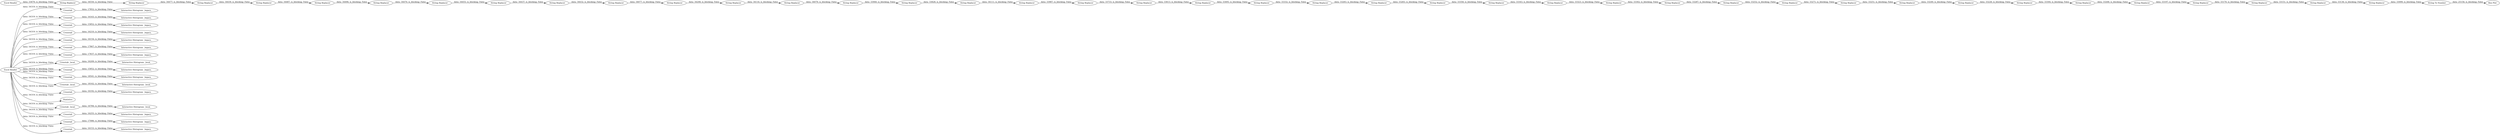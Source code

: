 digraph {
	"5810850565424139387_60" [label=Crosstab]
	"5810850565424139387_79" [label="Interactive Histogram _legacy_"]
	"5810850565424139387_101" [label="String Replacer"]
	"5810850565424139387_51" [label="String Replacer"]
	"5810850565424139387_58" [label="Box Plot"]
	"5810850565424139387_47" [label="String To Number"]
	"5810850565424139387_52" [label="String Replacer"]
	"5810850565424139387_110" [label="String Replacer"]
	"5810850565424139387_53" [label="String Replacer"]
	"5810850565424139387_64" [label=Crosstab]
	"5810850565424139387_114" [label="String Replacer"]
	"5810850565424139387_107" [label="String Replacer"]
	"5810850565424139387_106" [label="String Replacer"]
	"5810850565424139387_71" [label=Crosstab]
	"5810850565424139387_55" [label="String Replacer"]
	"5810850565424139387_44" [label="String Replacer"]
	"5810850565424139387_66" [label="Interactive Histogram _legacy_"]
	"5810850565424139387_6" [label="Interactive Histogram _local_"]
	"5810850565424139387_50" [label="String Replacer"]
	"5810850565424139387_104" [label="String Replacer"]
	"5810850565424139387_93" [label="String Replacer"]
	"5810850565424139387_63" [label=Crosstab]
	"5810850565424139387_62" [label=Crosstab]
	"5810850565424139387_99" [label="String Replacer"]
	"5810850565424139387_67" [label="Interactive Histogram _legacy_"]
	"5810850565424139387_103" [label="String Replacer"]
	"5810850565424139387_75" [label="Interactive Histogram _legacy_"]
	"5810850565424139387_87" [label="String Replacer"]
	"5810850565424139387_76" [label=Crosstab]
	"5810850565424139387_81" [label=Crosstab]
	"5810850565424139387_46" [label="String Replacer"]
	"5810850565424139387_2" [label="Crosstab _local_"]
	"5810850565424139387_95" [label="String Replacer"]
	"5810850565424139387_65" [label="Interactive Histogram _legacy_"]
	"5810850565424139387_112" [label="String Replacer"]
	"5810850565424139387_91" [label="String Replacer"]
	"5810850565424139387_105" [label="String Replacer"]
	"5810850565424139387_69" [label="Interactive Histogram _legacy_"]
	"5810850565424139387_109" [label="String Replacer"]
	"5810850565424139387_49" [label="String Replacer"]
	"5810850565424139387_113" [label="String Replacer"]
	"5810850565424139387_82" [label=Crosstab]
	"5810850565424139387_70" [label=Crosstab]
	"5810850565424139387_7" [label="Crosstab _local_"]
	"5810850565424139387_3" [label="Interactive Histogram _local_"]
	"5810850565424139387_59" [label="Excel Reader"]
	"5810850565424139387_111" [label="String Replacer"]
	"5810850565424139387_85" [label="Interactive Histogram _legacy_"]
	"5810850565424139387_4" [label="Interactive Histogram _local_"]
	"5810850565424139387_97" [label="String Replacer"]
	"5810850565424139387_73" [label="Interactive Histogram _legacy_"]
	"5810850565424139387_94" [label="String Replacer"]
	"5810850565424139387_100" [label="String Replacer"]
	"5810850565424139387_45" [label="String Replacer"]
	"5810850565424139387_96" [label="String Replacer"]
	"5810850565424139387_86" [label="Excel Reader"]
	"5810850565424139387_72" [label=Crosstab]
	"5810850565424139387_90" [label="String Replacer"]
	"5810850565424139387_8" [label=Statistics]
	"5810850565424139387_88" [label="String Replacer"]
	"5810850565424139387_98" [label="String Replacer"]
	"5810850565424139387_5" [label="Crosstab _local_"]
	"5810850565424139387_43" [label="String Replacer"]
	"5810850565424139387_54" [label="String Replacer"]
	"5810850565424139387_68" [label="Interactive Histogram _legacy_"]
	"5810850565424139387_78" [label="Interactive Histogram _legacy_"]
	"5810850565424139387_83" [label="Interactive Histogram _legacy_"]
	"5810850565424139387_92" [label="String Replacer"]
	"5810850565424139387_48" [label="String Replacer"]
	"5810850565424139387_102" [label="String Replacer"]
	"5810850565424139387_74" [label="Interactive Histogram _legacy_"]
	"5810850565424139387_77" [label=Crosstab]
	"5810850565424139387_80" [label=Crosstab]
	"5810850565424139387_84" [label="Interactive Histogram _legacy_"]
	"5810850565424139387_89" [label="String Replacer"]
	"5810850565424139387_61" [label=Crosstab]
	"5810850565424139387_108" [label="String Replacer"]
	"5810850565424139387_102" -> "5810850565424139387_103" [label="data: 33252; is_blocking: False"]
	"5810850565424139387_2" -> "5810850565424139387_3" [label="data: 16209; is_blocking: False"]
	"5810850565424139387_91" -> "5810850565424139387_92" [label="data: 33987; is_blocking: False"]
	"5810850565424139387_59" -> "5810850565424139387_5" [label="data: 34319; is_blocking: False"]
	"5810850565424139387_51" -> "5810850565424139387_48" [label="data: 34470; is_blocking: False"]
	"5810850565424139387_47" -> "5810850565424139387_58" [label="data: 25156; is_blocking: False"]
	"5810850565424139387_59" -> "5810850565424139387_71" [label="data: 34319; is_blocking: False"]
	"5810850565424139387_98" -> "5810850565424139387_99" [label="data: 33343; is_blocking: False"]
	"5810850565424139387_81" -> "5810850565424139387_84" [label="data: 17837; is_blocking: False"]
	"5810850565424139387_106" -> "5810850565424139387_107" [label="data: 33249; is_blocking: False"]
	"5810850565424139387_48" -> "5810850565424139387_49" [label="data: 34455; is_blocking: False"]
	"5810850565424139387_59" -> "5810850565424139387_80" [label="data: 34319; is_blocking: False"]
	"5810850565424139387_88" -> "5810850565424139387_89" [label="data: 33828; is_blocking: False"]
	"5810850565424139387_76" -> "5810850565424139387_78" [label="data: 17867; is_blocking: False"]
	"5810850565424139387_55" -> "5810850565424139387_87" [label="data: 34079; is_blocking: False"]
	"5810850565424139387_94" -> "5810850565424139387_104" [label="data: 33495; is_blocking: False"]
	"5810850565424139387_86" -> "5810850565424139387_43" [label="data: 33679; is_blocking: False"]
	"5810850565424139387_5" -> "5810850565424139387_4" [label="data: 16784; is_blocking: False"]
	"5810850565424139387_80" -> "5810850565424139387_83" [label="data: 17086; is_blocking: False"]
	"5810850565424139387_97" -> "5810850565424139387_98" [label="data: 33358; is_blocking: False"]
	"5810850565424139387_103" -> "5810850565424139387_105" [label="data: 33271; is_blocking: False"]
	"5810850565424139387_107" -> "5810850565424139387_108" [label="data: 33228; is_blocking: False"]
	"5810850565424139387_114" -> "5810850565424139387_47" [label="data: 33099; is_blocking: False"]
	"5810850565424139387_59" -> "5810850565424139387_72" [label="data: 34319; is_blocking: False"]
	"5810850565424139387_59" -> "5810850565424139387_70" [label="data: 34319; is_blocking: False"]
	"5810850565424139387_59" -> "5810850565424139387_62" [label="data: 34319; is_blocking: False"]
	"5810850565424139387_59" -> "5810850565424139387_64" [label="data: 34319; is_blocking: False"]
	"5810850565424139387_62" -> "5810850565424139387_67" [label="data: 16154; is_blocking: False"]
	"5810850565424139387_43" -> "5810850565424139387_44" [label="data: 34550; is_blocking: False"]
	"5810850565424139387_50" -> "5810850565424139387_51" [label="data: 34496; is_blocking: False"]
	"5810850565424139387_53" -> "5810850565424139387_90" [label="data: 34432; is_blocking: False"]
	"5810850565424139387_59" -> "5810850565424139387_82" [label="data: 34319; is_blocking: False"]
	"5810850565424139387_70" -> "5810850565424139387_73" [label="data: 18541; is_blocking: False"]
	"5810850565424139387_7" -> "5810850565424139387_6" [label="data: 18162; is_blocking: False"]
	"5810850565424139387_82" -> "5810850565424139387_85" [label="data: 15852; is_blocking: False"]
	"5810850565424139387_72" -> "5810850565424139387_75" [label="data: 16192; is_blocking: False"]
	"5810850565424139387_99" -> "5810850565424139387_100" [label="data: 33323; is_blocking: False"]
	"5810850565424139387_64" -> "5810850565424139387_69" [label="data: 16163; is_blocking: False"]
	"5810850565424139387_52" -> "5810850565424139387_54" [label="data: 34208; is_blocking: False"]
	"5810850565424139387_59" -> "5810850565424139387_81" [label="data: 34319; is_blocking: False"]
	"5810850565424139387_96" -> "5810850565424139387_97" [label="data: 33283; is_blocking: False"]
	"5810850565424139387_59" -> "5810850565424139387_77" [label="data: 34319; is_blocking: False"]
	"5810850565424139387_104" -> "5810850565424139387_95" [label="data: 33332; is_blocking: False"]
	"5810850565424139387_105" -> "5810850565424139387_106" [label="data: 33251; is_blocking: False"]
	"5810850565424139387_61" -> "5810850565424139387_66" [label="data: 16153; is_blocking: False"]
	"5810850565424139387_59" -> "5810850565424139387_76" [label="data: 34319; is_blocking: False"]
	"5810850565424139387_77" -> "5810850565424139387_79" [label="data: 16255; is_blocking: False"]
	"5810850565424139387_59" -> "5810850565424139387_61" [label="data: 34319; is_blocking: False"]
	"5810850565424139387_59" -> "5810850565424139387_60" [label="data: 34319; is_blocking: False"]
	"5810850565424139387_59" -> "5810850565424139387_63" [label="data: 34319; is_blocking: False"]
	"5810850565424139387_95" -> "5810850565424139387_96" [label="data: 33283; is_blocking: False"]
	"5810850565424139387_49" -> "5810850565424139387_53" [label="data: 34437; is_blocking: False"]
	"5810850565424139387_90" -> "5810850565424139387_52" [label="data: 34077; is_blocking: False"]
	"5810850565424139387_100" -> "5810850565424139387_101" [label="data: 33302; is_blocking: False"]
	"5810850565424139387_110" -> "5810850565424139387_111" [label="data: 33197; is_blocking: False"]
	"5810850565424139387_44" -> "5810850565424139387_45" [label="data: 34477; is_blocking: False"]
	"5810850565424139387_59" -> "5810850565424139387_7" [label="data: 34319; is_blocking: False"]
	"5810850565424139387_45" -> "5810850565424139387_46" [label="data: 34439; is_blocking: False"]
	"5810850565424139387_59" -> "5810850565424139387_2" [label="data: 34319; is_blocking: False"]
	"5810850565424139387_101" -> "5810850565424139387_102" [label="data: 33287; is_blocking: False"]
	"5810850565424139387_46" -> "5810850565424139387_50" [label="data: 34487; is_blocking: False"]
	"5810850565424139387_63" -> "5810850565424139387_68" [label="data: 16210; is_blocking: False"]
	"5810850565424139387_60" -> "5810850565424139387_65" [label="data: 17852; is_blocking: False"]
	"5810850565424139387_87" -> "5810850565424139387_88" [label="data: 33940; is_blocking: False"]
	"5810850565424139387_59" -> "5810850565424139387_8" [label="data: 34319; is_blocking: False"]
	"5810850565424139387_108" -> "5810850565424139387_109" [label="data: 33304; is_blocking: False"]
	"5810850565424139387_71" -> "5810850565424139387_74" [label="data: 15852; is_blocking: False"]
	"5810850565424139387_111" -> "5810850565424139387_112" [label="data: 33170; is_blocking: False"]
	"5810850565424139387_112" -> "5810850565424139387_113" [label="data: 33151; is_blocking: False"]
	"5810850565424139387_93" -> "5810850565424139387_94" [label="data: 33613; is_blocking: False"]
	"5810850565424139387_54" -> "5810850565424139387_55" [label="data: 34116; is_blocking: False"]
	"5810850565424139387_92" -> "5810850565424139387_93" [label="data: 33733; is_blocking: False"]
	"5810850565424139387_109" -> "5810850565424139387_110" [label="data: 33268; is_blocking: False"]
	"5810850565424139387_113" -> "5810850565424139387_114" [label="data: 33136; is_blocking: False"]
	"5810850565424139387_89" -> "5810850565424139387_91" [label="data: 34111; is_blocking: False"]
	rankdir=LR
}
